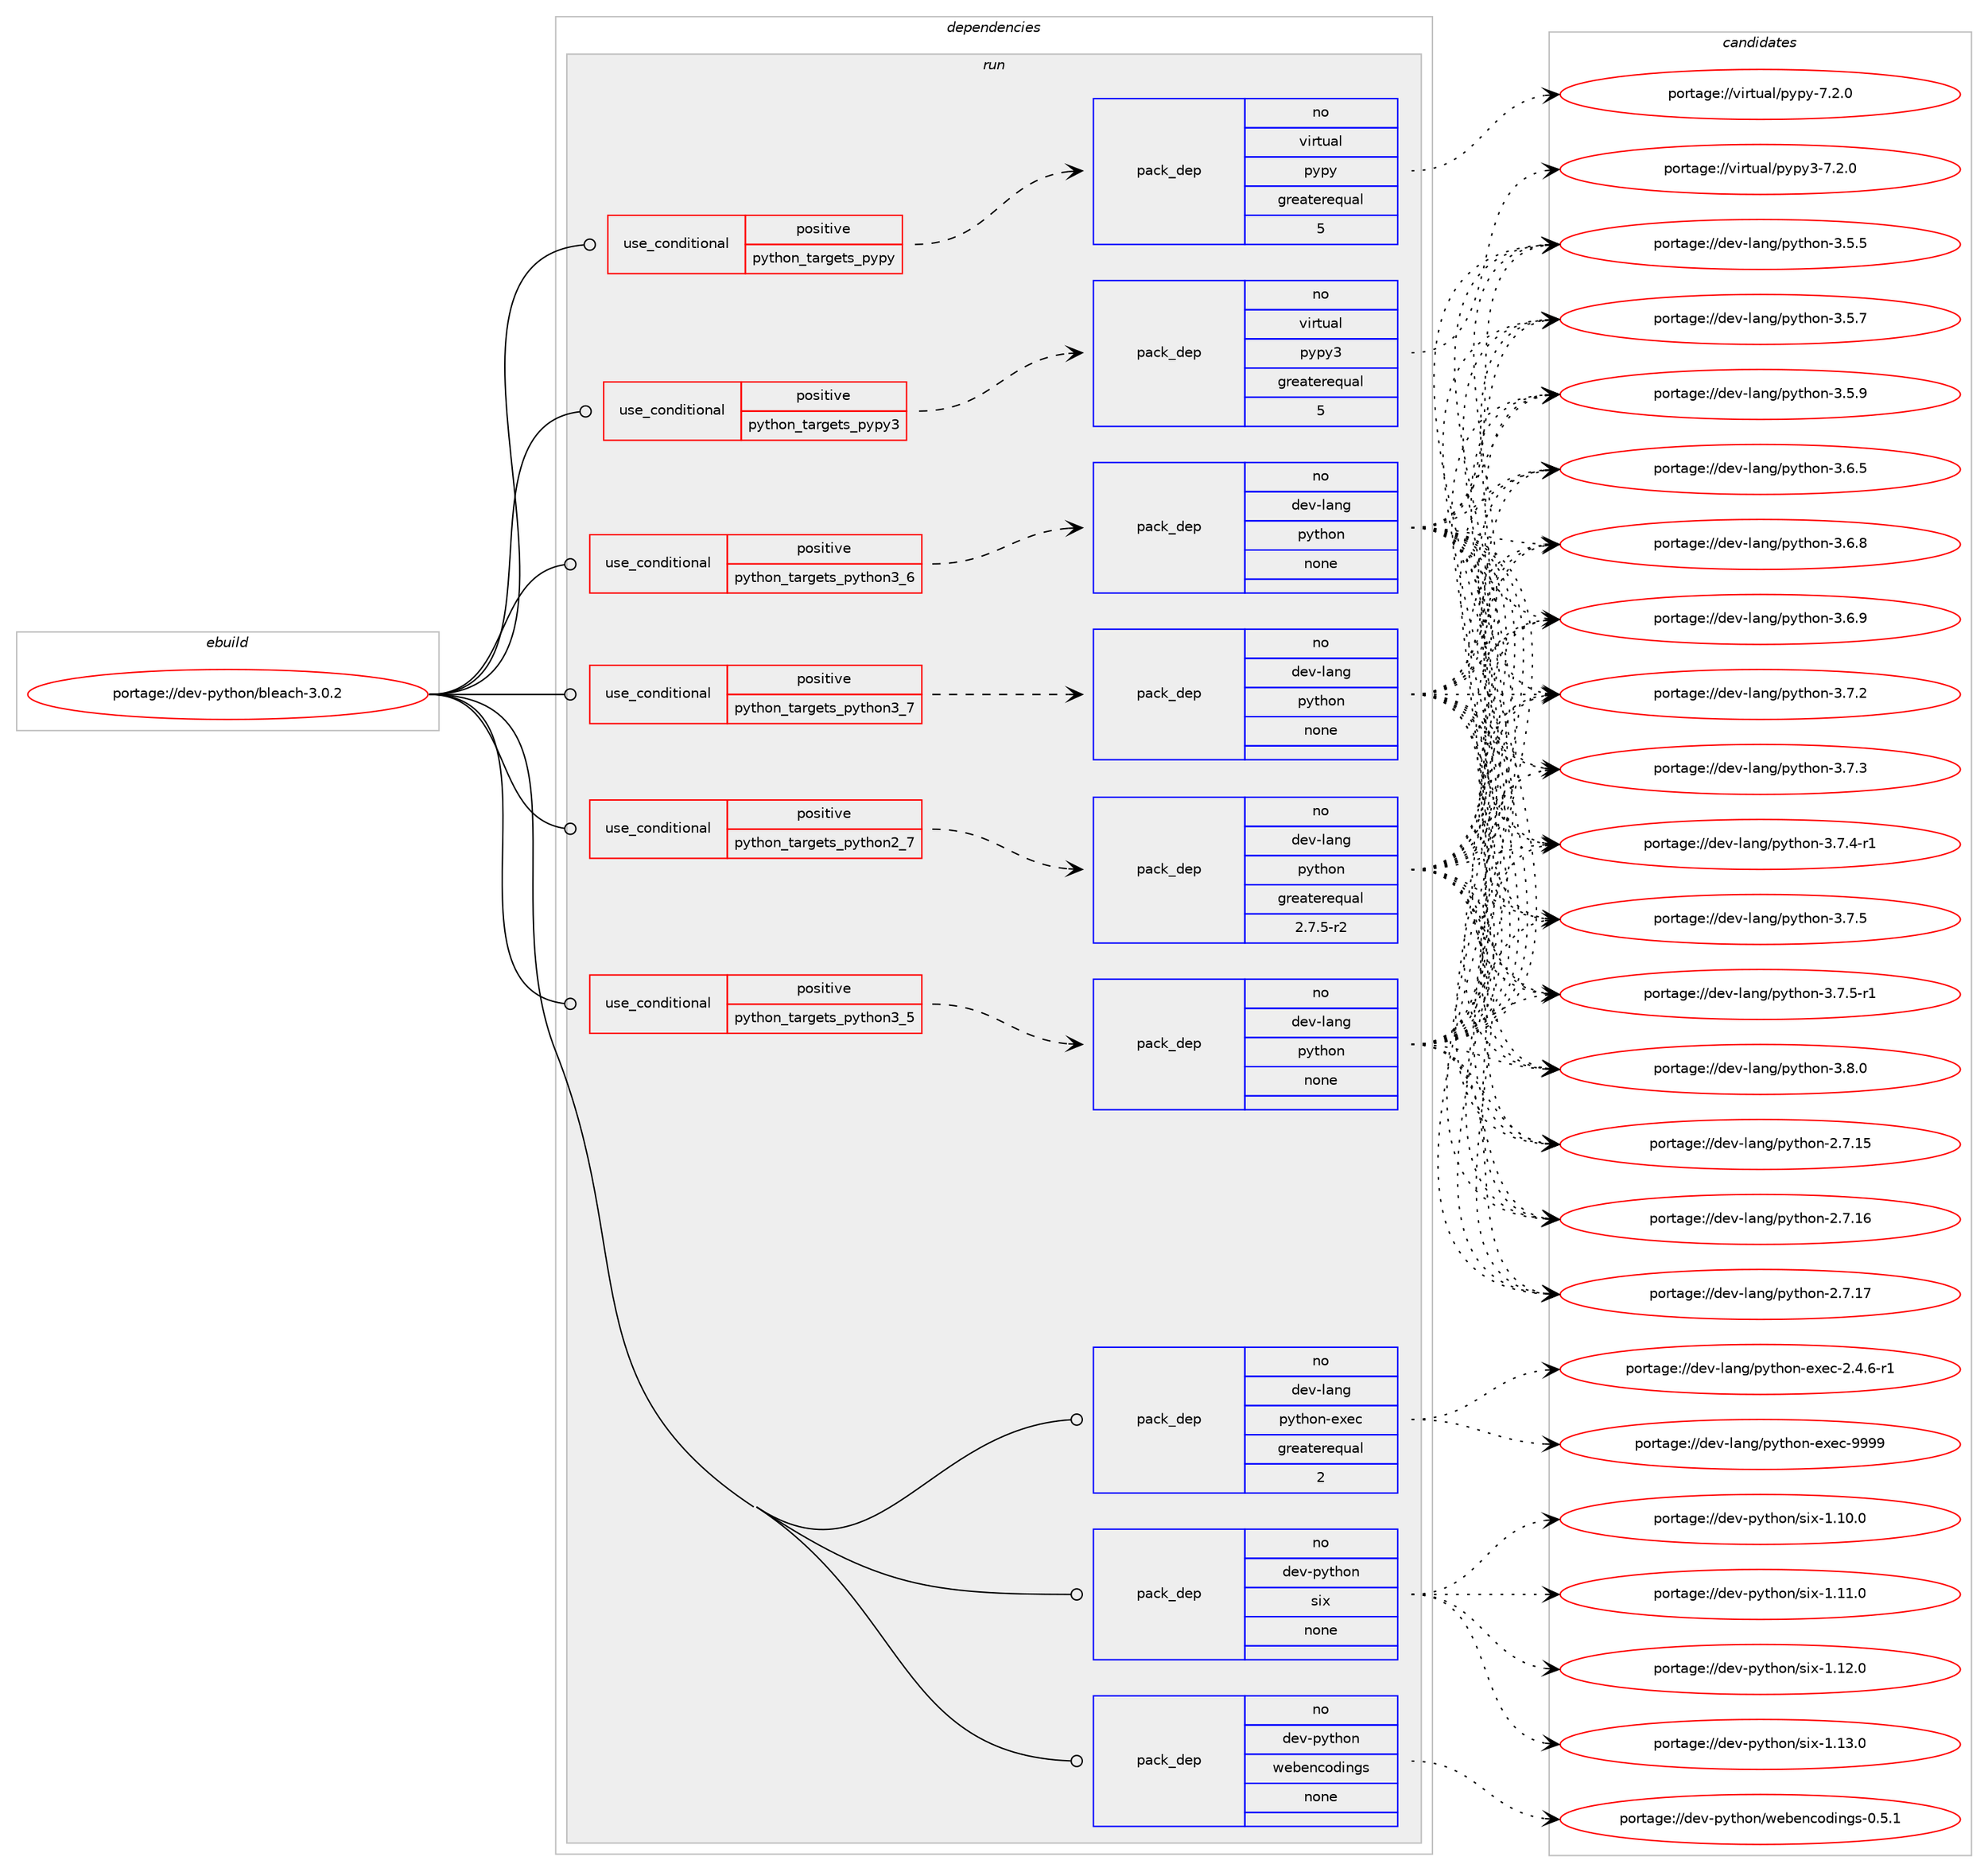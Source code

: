 digraph prolog {

# *************
# Graph options
# *************

newrank=true;
concentrate=true;
compound=true;
graph [rankdir=LR,fontname=Helvetica,fontsize=10,ranksep=1.5];#, ranksep=2.5, nodesep=0.2];
edge  [arrowhead=vee];
node  [fontname=Helvetica,fontsize=10];

# **********
# The ebuild
# **********

subgraph cluster_leftcol {
color=gray;
rank=same;
label=<<i>ebuild</i>>;
id [label="portage://dev-python/bleach-3.0.2", color=red, width=4, href="../dev-python/bleach-3.0.2.svg"];
}

# ****************
# The dependencies
# ****************

subgraph cluster_midcol {
color=gray;
label=<<i>dependencies</i>>;
subgraph cluster_compile {
fillcolor="#eeeeee";
style=filled;
label=<<i>compile</i>>;
}
subgraph cluster_compileandrun {
fillcolor="#eeeeee";
style=filled;
label=<<i>compile and run</i>>;
}
subgraph cluster_run {
fillcolor="#eeeeee";
style=filled;
label=<<i>run</i>>;
subgraph cond26251 {
dependency131999 [label=<<TABLE BORDER="0" CELLBORDER="1" CELLSPACING="0" CELLPADDING="4"><TR><TD ROWSPAN="3" CELLPADDING="10">use_conditional</TD></TR><TR><TD>positive</TD></TR><TR><TD>python_targets_pypy</TD></TR></TABLE>>, shape=none, color=red];
subgraph pack102440 {
dependency132000 [label=<<TABLE BORDER="0" CELLBORDER="1" CELLSPACING="0" CELLPADDING="4" WIDTH="220"><TR><TD ROWSPAN="6" CELLPADDING="30">pack_dep</TD></TR><TR><TD WIDTH="110">no</TD></TR><TR><TD>virtual</TD></TR><TR><TD>pypy</TD></TR><TR><TD>greaterequal</TD></TR><TR><TD>5</TD></TR></TABLE>>, shape=none, color=blue];
}
dependency131999:e -> dependency132000:w [weight=20,style="dashed",arrowhead="vee"];
}
id:e -> dependency131999:w [weight=20,style="solid",arrowhead="odot"];
subgraph cond26252 {
dependency132001 [label=<<TABLE BORDER="0" CELLBORDER="1" CELLSPACING="0" CELLPADDING="4"><TR><TD ROWSPAN="3" CELLPADDING="10">use_conditional</TD></TR><TR><TD>positive</TD></TR><TR><TD>python_targets_pypy3</TD></TR></TABLE>>, shape=none, color=red];
subgraph pack102441 {
dependency132002 [label=<<TABLE BORDER="0" CELLBORDER="1" CELLSPACING="0" CELLPADDING="4" WIDTH="220"><TR><TD ROWSPAN="6" CELLPADDING="30">pack_dep</TD></TR><TR><TD WIDTH="110">no</TD></TR><TR><TD>virtual</TD></TR><TR><TD>pypy3</TD></TR><TR><TD>greaterequal</TD></TR><TR><TD>5</TD></TR></TABLE>>, shape=none, color=blue];
}
dependency132001:e -> dependency132002:w [weight=20,style="dashed",arrowhead="vee"];
}
id:e -> dependency132001:w [weight=20,style="solid",arrowhead="odot"];
subgraph cond26253 {
dependency132003 [label=<<TABLE BORDER="0" CELLBORDER="1" CELLSPACING="0" CELLPADDING="4"><TR><TD ROWSPAN="3" CELLPADDING="10">use_conditional</TD></TR><TR><TD>positive</TD></TR><TR><TD>python_targets_python2_7</TD></TR></TABLE>>, shape=none, color=red];
subgraph pack102442 {
dependency132004 [label=<<TABLE BORDER="0" CELLBORDER="1" CELLSPACING="0" CELLPADDING="4" WIDTH="220"><TR><TD ROWSPAN="6" CELLPADDING="30">pack_dep</TD></TR><TR><TD WIDTH="110">no</TD></TR><TR><TD>dev-lang</TD></TR><TR><TD>python</TD></TR><TR><TD>greaterequal</TD></TR><TR><TD>2.7.5-r2</TD></TR></TABLE>>, shape=none, color=blue];
}
dependency132003:e -> dependency132004:w [weight=20,style="dashed",arrowhead="vee"];
}
id:e -> dependency132003:w [weight=20,style="solid",arrowhead="odot"];
subgraph cond26254 {
dependency132005 [label=<<TABLE BORDER="0" CELLBORDER="1" CELLSPACING="0" CELLPADDING="4"><TR><TD ROWSPAN="3" CELLPADDING="10">use_conditional</TD></TR><TR><TD>positive</TD></TR><TR><TD>python_targets_python3_5</TD></TR></TABLE>>, shape=none, color=red];
subgraph pack102443 {
dependency132006 [label=<<TABLE BORDER="0" CELLBORDER="1" CELLSPACING="0" CELLPADDING="4" WIDTH="220"><TR><TD ROWSPAN="6" CELLPADDING="30">pack_dep</TD></TR><TR><TD WIDTH="110">no</TD></TR><TR><TD>dev-lang</TD></TR><TR><TD>python</TD></TR><TR><TD>none</TD></TR><TR><TD></TD></TR></TABLE>>, shape=none, color=blue];
}
dependency132005:e -> dependency132006:w [weight=20,style="dashed",arrowhead="vee"];
}
id:e -> dependency132005:w [weight=20,style="solid",arrowhead="odot"];
subgraph cond26255 {
dependency132007 [label=<<TABLE BORDER="0" CELLBORDER="1" CELLSPACING="0" CELLPADDING="4"><TR><TD ROWSPAN="3" CELLPADDING="10">use_conditional</TD></TR><TR><TD>positive</TD></TR><TR><TD>python_targets_python3_6</TD></TR></TABLE>>, shape=none, color=red];
subgraph pack102444 {
dependency132008 [label=<<TABLE BORDER="0" CELLBORDER="1" CELLSPACING="0" CELLPADDING="4" WIDTH="220"><TR><TD ROWSPAN="6" CELLPADDING="30">pack_dep</TD></TR><TR><TD WIDTH="110">no</TD></TR><TR><TD>dev-lang</TD></TR><TR><TD>python</TD></TR><TR><TD>none</TD></TR><TR><TD></TD></TR></TABLE>>, shape=none, color=blue];
}
dependency132007:e -> dependency132008:w [weight=20,style="dashed",arrowhead="vee"];
}
id:e -> dependency132007:w [weight=20,style="solid",arrowhead="odot"];
subgraph cond26256 {
dependency132009 [label=<<TABLE BORDER="0" CELLBORDER="1" CELLSPACING="0" CELLPADDING="4"><TR><TD ROWSPAN="3" CELLPADDING="10">use_conditional</TD></TR><TR><TD>positive</TD></TR><TR><TD>python_targets_python3_7</TD></TR></TABLE>>, shape=none, color=red];
subgraph pack102445 {
dependency132010 [label=<<TABLE BORDER="0" CELLBORDER="1" CELLSPACING="0" CELLPADDING="4" WIDTH="220"><TR><TD ROWSPAN="6" CELLPADDING="30">pack_dep</TD></TR><TR><TD WIDTH="110">no</TD></TR><TR><TD>dev-lang</TD></TR><TR><TD>python</TD></TR><TR><TD>none</TD></TR><TR><TD></TD></TR></TABLE>>, shape=none, color=blue];
}
dependency132009:e -> dependency132010:w [weight=20,style="dashed",arrowhead="vee"];
}
id:e -> dependency132009:w [weight=20,style="solid",arrowhead="odot"];
subgraph pack102446 {
dependency132011 [label=<<TABLE BORDER="0" CELLBORDER="1" CELLSPACING="0" CELLPADDING="4" WIDTH="220"><TR><TD ROWSPAN="6" CELLPADDING="30">pack_dep</TD></TR><TR><TD WIDTH="110">no</TD></TR><TR><TD>dev-lang</TD></TR><TR><TD>python-exec</TD></TR><TR><TD>greaterequal</TD></TR><TR><TD>2</TD></TR></TABLE>>, shape=none, color=blue];
}
id:e -> dependency132011:w [weight=20,style="solid",arrowhead="odot"];
subgraph pack102447 {
dependency132012 [label=<<TABLE BORDER="0" CELLBORDER="1" CELLSPACING="0" CELLPADDING="4" WIDTH="220"><TR><TD ROWSPAN="6" CELLPADDING="30">pack_dep</TD></TR><TR><TD WIDTH="110">no</TD></TR><TR><TD>dev-python</TD></TR><TR><TD>six</TD></TR><TR><TD>none</TD></TR><TR><TD></TD></TR></TABLE>>, shape=none, color=blue];
}
id:e -> dependency132012:w [weight=20,style="solid",arrowhead="odot"];
subgraph pack102448 {
dependency132013 [label=<<TABLE BORDER="0" CELLBORDER="1" CELLSPACING="0" CELLPADDING="4" WIDTH="220"><TR><TD ROWSPAN="6" CELLPADDING="30">pack_dep</TD></TR><TR><TD WIDTH="110">no</TD></TR><TR><TD>dev-python</TD></TR><TR><TD>webencodings</TD></TR><TR><TD>none</TD></TR><TR><TD></TD></TR></TABLE>>, shape=none, color=blue];
}
id:e -> dependency132013:w [weight=20,style="solid",arrowhead="odot"];
}
}

# **************
# The candidates
# **************

subgraph cluster_choices {
rank=same;
color=gray;
label=<<i>candidates</i>>;

subgraph choice102440 {
color=black;
nodesep=1;
choiceportage1181051141161179710847112121112121455546504648 [label="portage://virtual/pypy-7.2.0", color=red, width=4,href="../virtual/pypy-7.2.0.svg"];
dependency132000:e -> choiceportage1181051141161179710847112121112121455546504648:w [style=dotted,weight="100"];
}
subgraph choice102441 {
color=black;
nodesep=1;
choiceportage118105114116117971084711212111212151455546504648 [label="portage://virtual/pypy3-7.2.0", color=red, width=4,href="../virtual/pypy3-7.2.0.svg"];
dependency132002:e -> choiceportage118105114116117971084711212111212151455546504648:w [style=dotted,weight="100"];
}
subgraph choice102442 {
color=black;
nodesep=1;
choiceportage10010111845108971101034711212111610411111045504655464953 [label="portage://dev-lang/python-2.7.15", color=red, width=4,href="../dev-lang/python-2.7.15.svg"];
choiceportage10010111845108971101034711212111610411111045504655464954 [label="portage://dev-lang/python-2.7.16", color=red, width=4,href="../dev-lang/python-2.7.16.svg"];
choiceportage10010111845108971101034711212111610411111045504655464955 [label="portage://dev-lang/python-2.7.17", color=red, width=4,href="../dev-lang/python-2.7.17.svg"];
choiceportage100101118451089711010347112121116104111110455146534653 [label="portage://dev-lang/python-3.5.5", color=red, width=4,href="../dev-lang/python-3.5.5.svg"];
choiceportage100101118451089711010347112121116104111110455146534655 [label="portage://dev-lang/python-3.5.7", color=red, width=4,href="../dev-lang/python-3.5.7.svg"];
choiceportage100101118451089711010347112121116104111110455146534657 [label="portage://dev-lang/python-3.5.9", color=red, width=4,href="../dev-lang/python-3.5.9.svg"];
choiceportage100101118451089711010347112121116104111110455146544653 [label="portage://dev-lang/python-3.6.5", color=red, width=4,href="../dev-lang/python-3.6.5.svg"];
choiceportage100101118451089711010347112121116104111110455146544656 [label="portage://dev-lang/python-3.6.8", color=red, width=4,href="../dev-lang/python-3.6.8.svg"];
choiceportage100101118451089711010347112121116104111110455146544657 [label="portage://dev-lang/python-3.6.9", color=red, width=4,href="../dev-lang/python-3.6.9.svg"];
choiceportage100101118451089711010347112121116104111110455146554650 [label="portage://dev-lang/python-3.7.2", color=red, width=4,href="../dev-lang/python-3.7.2.svg"];
choiceportage100101118451089711010347112121116104111110455146554651 [label="portage://dev-lang/python-3.7.3", color=red, width=4,href="../dev-lang/python-3.7.3.svg"];
choiceportage1001011184510897110103471121211161041111104551465546524511449 [label="portage://dev-lang/python-3.7.4-r1", color=red, width=4,href="../dev-lang/python-3.7.4-r1.svg"];
choiceportage100101118451089711010347112121116104111110455146554653 [label="portage://dev-lang/python-3.7.5", color=red, width=4,href="../dev-lang/python-3.7.5.svg"];
choiceportage1001011184510897110103471121211161041111104551465546534511449 [label="portage://dev-lang/python-3.7.5-r1", color=red, width=4,href="../dev-lang/python-3.7.5-r1.svg"];
choiceportage100101118451089711010347112121116104111110455146564648 [label="portage://dev-lang/python-3.8.0", color=red, width=4,href="../dev-lang/python-3.8.0.svg"];
dependency132004:e -> choiceportage10010111845108971101034711212111610411111045504655464953:w [style=dotted,weight="100"];
dependency132004:e -> choiceportage10010111845108971101034711212111610411111045504655464954:w [style=dotted,weight="100"];
dependency132004:e -> choiceportage10010111845108971101034711212111610411111045504655464955:w [style=dotted,weight="100"];
dependency132004:e -> choiceportage100101118451089711010347112121116104111110455146534653:w [style=dotted,weight="100"];
dependency132004:e -> choiceportage100101118451089711010347112121116104111110455146534655:w [style=dotted,weight="100"];
dependency132004:e -> choiceportage100101118451089711010347112121116104111110455146534657:w [style=dotted,weight="100"];
dependency132004:e -> choiceportage100101118451089711010347112121116104111110455146544653:w [style=dotted,weight="100"];
dependency132004:e -> choiceportage100101118451089711010347112121116104111110455146544656:w [style=dotted,weight="100"];
dependency132004:e -> choiceportage100101118451089711010347112121116104111110455146544657:w [style=dotted,weight="100"];
dependency132004:e -> choiceportage100101118451089711010347112121116104111110455146554650:w [style=dotted,weight="100"];
dependency132004:e -> choiceportage100101118451089711010347112121116104111110455146554651:w [style=dotted,weight="100"];
dependency132004:e -> choiceportage1001011184510897110103471121211161041111104551465546524511449:w [style=dotted,weight="100"];
dependency132004:e -> choiceportage100101118451089711010347112121116104111110455146554653:w [style=dotted,weight="100"];
dependency132004:e -> choiceportage1001011184510897110103471121211161041111104551465546534511449:w [style=dotted,weight="100"];
dependency132004:e -> choiceportage100101118451089711010347112121116104111110455146564648:w [style=dotted,weight="100"];
}
subgraph choice102443 {
color=black;
nodesep=1;
choiceportage10010111845108971101034711212111610411111045504655464953 [label="portage://dev-lang/python-2.7.15", color=red, width=4,href="../dev-lang/python-2.7.15.svg"];
choiceportage10010111845108971101034711212111610411111045504655464954 [label="portage://dev-lang/python-2.7.16", color=red, width=4,href="../dev-lang/python-2.7.16.svg"];
choiceportage10010111845108971101034711212111610411111045504655464955 [label="portage://dev-lang/python-2.7.17", color=red, width=4,href="../dev-lang/python-2.7.17.svg"];
choiceportage100101118451089711010347112121116104111110455146534653 [label="portage://dev-lang/python-3.5.5", color=red, width=4,href="../dev-lang/python-3.5.5.svg"];
choiceportage100101118451089711010347112121116104111110455146534655 [label="portage://dev-lang/python-3.5.7", color=red, width=4,href="../dev-lang/python-3.5.7.svg"];
choiceportage100101118451089711010347112121116104111110455146534657 [label="portage://dev-lang/python-3.5.9", color=red, width=4,href="../dev-lang/python-3.5.9.svg"];
choiceportage100101118451089711010347112121116104111110455146544653 [label="portage://dev-lang/python-3.6.5", color=red, width=4,href="../dev-lang/python-3.6.5.svg"];
choiceportage100101118451089711010347112121116104111110455146544656 [label="portage://dev-lang/python-3.6.8", color=red, width=4,href="../dev-lang/python-3.6.8.svg"];
choiceportage100101118451089711010347112121116104111110455146544657 [label="portage://dev-lang/python-3.6.9", color=red, width=4,href="../dev-lang/python-3.6.9.svg"];
choiceportage100101118451089711010347112121116104111110455146554650 [label="portage://dev-lang/python-3.7.2", color=red, width=4,href="../dev-lang/python-3.7.2.svg"];
choiceportage100101118451089711010347112121116104111110455146554651 [label="portage://dev-lang/python-3.7.3", color=red, width=4,href="../dev-lang/python-3.7.3.svg"];
choiceportage1001011184510897110103471121211161041111104551465546524511449 [label="portage://dev-lang/python-3.7.4-r1", color=red, width=4,href="../dev-lang/python-3.7.4-r1.svg"];
choiceportage100101118451089711010347112121116104111110455146554653 [label="portage://dev-lang/python-3.7.5", color=red, width=4,href="../dev-lang/python-3.7.5.svg"];
choiceportage1001011184510897110103471121211161041111104551465546534511449 [label="portage://dev-lang/python-3.7.5-r1", color=red, width=4,href="../dev-lang/python-3.7.5-r1.svg"];
choiceportage100101118451089711010347112121116104111110455146564648 [label="portage://dev-lang/python-3.8.0", color=red, width=4,href="../dev-lang/python-3.8.0.svg"];
dependency132006:e -> choiceportage10010111845108971101034711212111610411111045504655464953:w [style=dotted,weight="100"];
dependency132006:e -> choiceportage10010111845108971101034711212111610411111045504655464954:w [style=dotted,weight="100"];
dependency132006:e -> choiceportage10010111845108971101034711212111610411111045504655464955:w [style=dotted,weight="100"];
dependency132006:e -> choiceportage100101118451089711010347112121116104111110455146534653:w [style=dotted,weight="100"];
dependency132006:e -> choiceportage100101118451089711010347112121116104111110455146534655:w [style=dotted,weight="100"];
dependency132006:e -> choiceportage100101118451089711010347112121116104111110455146534657:w [style=dotted,weight="100"];
dependency132006:e -> choiceportage100101118451089711010347112121116104111110455146544653:w [style=dotted,weight="100"];
dependency132006:e -> choiceportage100101118451089711010347112121116104111110455146544656:w [style=dotted,weight="100"];
dependency132006:e -> choiceportage100101118451089711010347112121116104111110455146544657:w [style=dotted,weight="100"];
dependency132006:e -> choiceportage100101118451089711010347112121116104111110455146554650:w [style=dotted,weight="100"];
dependency132006:e -> choiceportage100101118451089711010347112121116104111110455146554651:w [style=dotted,weight="100"];
dependency132006:e -> choiceportage1001011184510897110103471121211161041111104551465546524511449:w [style=dotted,weight="100"];
dependency132006:e -> choiceportage100101118451089711010347112121116104111110455146554653:w [style=dotted,weight="100"];
dependency132006:e -> choiceportage1001011184510897110103471121211161041111104551465546534511449:w [style=dotted,weight="100"];
dependency132006:e -> choiceportage100101118451089711010347112121116104111110455146564648:w [style=dotted,weight="100"];
}
subgraph choice102444 {
color=black;
nodesep=1;
choiceportage10010111845108971101034711212111610411111045504655464953 [label="portage://dev-lang/python-2.7.15", color=red, width=4,href="../dev-lang/python-2.7.15.svg"];
choiceportage10010111845108971101034711212111610411111045504655464954 [label="portage://dev-lang/python-2.7.16", color=red, width=4,href="../dev-lang/python-2.7.16.svg"];
choiceportage10010111845108971101034711212111610411111045504655464955 [label="portage://dev-lang/python-2.7.17", color=red, width=4,href="../dev-lang/python-2.7.17.svg"];
choiceportage100101118451089711010347112121116104111110455146534653 [label="portage://dev-lang/python-3.5.5", color=red, width=4,href="../dev-lang/python-3.5.5.svg"];
choiceportage100101118451089711010347112121116104111110455146534655 [label="portage://dev-lang/python-3.5.7", color=red, width=4,href="../dev-lang/python-3.5.7.svg"];
choiceportage100101118451089711010347112121116104111110455146534657 [label="portage://dev-lang/python-3.5.9", color=red, width=4,href="../dev-lang/python-3.5.9.svg"];
choiceportage100101118451089711010347112121116104111110455146544653 [label="portage://dev-lang/python-3.6.5", color=red, width=4,href="../dev-lang/python-3.6.5.svg"];
choiceportage100101118451089711010347112121116104111110455146544656 [label="portage://dev-lang/python-3.6.8", color=red, width=4,href="../dev-lang/python-3.6.8.svg"];
choiceportage100101118451089711010347112121116104111110455146544657 [label="portage://dev-lang/python-3.6.9", color=red, width=4,href="../dev-lang/python-3.6.9.svg"];
choiceportage100101118451089711010347112121116104111110455146554650 [label="portage://dev-lang/python-3.7.2", color=red, width=4,href="../dev-lang/python-3.7.2.svg"];
choiceportage100101118451089711010347112121116104111110455146554651 [label="portage://dev-lang/python-3.7.3", color=red, width=4,href="../dev-lang/python-3.7.3.svg"];
choiceportage1001011184510897110103471121211161041111104551465546524511449 [label="portage://dev-lang/python-3.7.4-r1", color=red, width=4,href="../dev-lang/python-3.7.4-r1.svg"];
choiceportage100101118451089711010347112121116104111110455146554653 [label="portage://dev-lang/python-3.7.5", color=red, width=4,href="../dev-lang/python-3.7.5.svg"];
choiceportage1001011184510897110103471121211161041111104551465546534511449 [label="portage://dev-lang/python-3.7.5-r1", color=red, width=4,href="../dev-lang/python-3.7.5-r1.svg"];
choiceportage100101118451089711010347112121116104111110455146564648 [label="portage://dev-lang/python-3.8.0", color=red, width=4,href="../dev-lang/python-3.8.0.svg"];
dependency132008:e -> choiceportage10010111845108971101034711212111610411111045504655464953:w [style=dotted,weight="100"];
dependency132008:e -> choiceportage10010111845108971101034711212111610411111045504655464954:w [style=dotted,weight="100"];
dependency132008:e -> choiceportage10010111845108971101034711212111610411111045504655464955:w [style=dotted,weight="100"];
dependency132008:e -> choiceportage100101118451089711010347112121116104111110455146534653:w [style=dotted,weight="100"];
dependency132008:e -> choiceportage100101118451089711010347112121116104111110455146534655:w [style=dotted,weight="100"];
dependency132008:e -> choiceportage100101118451089711010347112121116104111110455146534657:w [style=dotted,weight="100"];
dependency132008:e -> choiceportage100101118451089711010347112121116104111110455146544653:w [style=dotted,weight="100"];
dependency132008:e -> choiceportage100101118451089711010347112121116104111110455146544656:w [style=dotted,weight="100"];
dependency132008:e -> choiceportage100101118451089711010347112121116104111110455146544657:w [style=dotted,weight="100"];
dependency132008:e -> choiceportage100101118451089711010347112121116104111110455146554650:w [style=dotted,weight="100"];
dependency132008:e -> choiceportage100101118451089711010347112121116104111110455146554651:w [style=dotted,weight="100"];
dependency132008:e -> choiceportage1001011184510897110103471121211161041111104551465546524511449:w [style=dotted,weight="100"];
dependency132008:e -> choiceportage100101118451089711010347112121116104111110455146554653:w [style=dotted,weight="100"];
dependency132008:e -> choiceportage1001011184510897110103471121211161041111104551465546534511449:w [style=dotted,weight="100"];
dependency132008:e -> choiceportage100101118451089711010347112121116104111110455146564648:w [style=dotted,weight="100"];
}
subgraph choice102445 {
color=black;
nodesep=1;
choiceportage10010111845108971101034711212111610411111045504655464953 [label="portage://dev-lang/python-2.7.15", color=red, width=4,href="../dev-lang/python-2.7.15.svg"];
choiceportage10010111845108971101034711212111610411111045504655464954 [label="portage://dev-lang/python-2.7.16", color=red, width=4,href="../dev-lang/python-2.7.16.svg"];
choiceportage10010111845108971101034711212111610411111045504655464955 [label="portage://dev-lang/python-2.7.17", color=red, width=4,href="../dev-lang/python-2.7.17.svg"];
choiceportage100101118451089711010347112121116104111110455146534653 [label="portage://dev-lang/python-3.5.5", color=red, width=4,href="../dev-lang/python-3.5.5.svg"];
choiceportage100101118451089711010347112121116104111110455146534655 [label="portage://dev-lang/python-3.5.7", color=red, width=4,href="../dev-lang/python-3.5.7.svg"];
choiceportage100101118451089711010347112121116104111110455146534657 [label="portage://dev-lang/python-3.5.9", color=red, width=4,href="../dev-lang/python-3.5.9.svg"];
choiceportage100101118451089711010347112121116104111110455146544653 [label="portage://dev-lang/python-3.6.5", color=red, width=4,href="../dev-lang/python-3.6.5.svg"];
choiceportage100101118451089711010347112121116104111110455146544656 [label="portage://dev-lang/python-3.6.8", color=red, width=4,href="../dev-lang/python-3.6.8.svg"];
choiceportage100101118451089711010347112121116104111110455146544657 [label="portage://dev-lang/python-3.6.9", color=red, width=4,href="../dev-lang/python-3.6.9.svg"];
choiceportage100101118451089711010347112121116104111110455146554650 [label="portage://dev-lang/python-3.7.2", color=red, width=4,href="../dev-lang/python-3.7.2.svg"];
choiceportage100101118451089711010347112121116104111110455146554651 [label="portage://dev-lang/python-3.7.3", color=red, width=4,href="../dev-lang/python-3.7.3.svg"];
choiceportage1001011184510897110103471121211161041111104551465546524511449 [label="portage://dev-lang/python-3.7.4-r1", color=red, width=4,href="../dev-lang/python-3.7.4-r1.svg"];
choiceportage100101118451089711010347112121116104111110455146554653 [label="portage://dev-lang/python-3.7.5", color=red, width=4,href="../dev-lang/python-3.7.5.svg"];
choiceportage1001011184510897110103471121211161041111104551465546534511449 [label="portage://dev-lang/python-3.7.5-r1", color=red, width=4,href="../dev-lang/python-3.7.5-r1.svg"];
choiceportage100101118451089711010347112121116104111110455146564648 [label="portage://dev-lang/python-3.8.0", color=red, width=4,href="../dev-lang/python-3.8.0.svg"];
dependency132010:e -> choiceportage10010111845108971101034711212111610411111045504655464953:w [style=dotted,weight="100"];
dependency132010:e -> choiceportage10010111845108971101034711212111610411111045504655464954:w [style=dotted,weight="100"];
dependency132010:e -> choiceportage10010111845108971101034711212111610411111045504655464955:w [style=dotted,weight="100"];
dependency132010:e -> choiceportage100101118451089711010347112121116104111110455146534653:w [style=dotted,weight="100"];
dependency132010:e -> choiceportage100101118451089711010347112121116104111110455146534655:w [style=dotted,weight="100"];
dependency132010:e -> choiceportage100101118451089711010347112121116104111110455146534657:w [style=dotted,weight="100"];
dependency132010:e -> choiceportage100101118451089711010347112121116104111110455146544653:w [style=dotted,weight="100"];
dependency132010:e -> choiceportage100101118451089711010347112121116104111110455146544656:w [style=dotted,weight="100"];
dependency132010:e -> choiceportage100101118451089711010347112121116104111110455146544657:w [style=dotted,weight="100"];
dependency132010:e -> choiceportage100101118451089711010347112121116104111110455146554650:w [style=dotted,weight="100"];
dependency132010:e -> choiceportage100101118451089711010347112121116104111110455146554651:w [style=dotted,weight="100"];
dependency132010:e -> choiceportage1001011184510897110103471121211161041111104551465546524511449:w [style=dotted,weight="100"];
dependency132010:e -> choiceportage100101118451089711010347112121116104111110455146554653:w [style=dotted,weight="100"];
dependency132010:e -> choiceportage1001011184510897110103471121211161041111104551465546534511449:w [style=dotted,weight="100"];
dependency132010:e -> choiceportage100101118451089711010347112121116104111110455146564648:w [style=dotted,weight="100"];
}
subgraph choice102446 {
color=black;
nodesep=1;
choiceportage10010111845108971101034711212111610411111045101120101994550465246544511449 [label="portage://dev-lang/python-exec-2.4.6-r1", color=red, width=4,href="../dev-lang/python-exec-2.4.6-r1.svg"];
choiceportage10010111845108971101034711212111610411111045101120101994557575757 [label="portage://dev-lang/python-exec-9999", color=red, width=4,href="../dev-lang/python-exec-9999.svg"];
dependency132011:e -> choiceportage10010111845108971101034711212111610411111045101120101994550465246544511449:w [style=dotted,weight="100"];
dependency132011:e -> choiceportage10010111845108971101034711212111610411111045101120101994557575757:w [style=dotted,weight="100"];
}
subgraph choice102447 {
color=black;
nodesep=1;
choiceportage100101118451121211161041111104711510512045494649484648 [label="portage://dev-python/six-1.10.0", color=red, width=4,href="../dev-python/six-1.10.0.svg"];
choiceportage100101118451121211161041111104711510512045494649494648 [label="portage://dev-python/six-1.11.0", color=red, width=4,href="../dev-python/six-1.11.0.svg"];
choiceportage100101118451121211161041111104711510512045494649504648 [label="portage://dev-python/six-1.12.0", color=red, width=4,href="../dev-python/six-1.12.0.svg"];
choiceportage100101118451121211161041111104711510512045494649514648 [label="portage://dev-python/six-1.13.0", color=red, width=4,href="../dev-python/six-1.13.0.svg"];
dependency132012:e -> choiceportage100101118451121211161041111104711510512045494649484648:w [style=dotted,weight="100"];
dependency132012:e -> choiceportage100101118451121211161041111104711510512045494649494648:w [style=dotted,weight="100"];
dependency132012:e -> choiceportage100101118451121211161041111104711510512045494649504648:w [style=dotted,weight="100"];
dependency132012:e -> choiceportage100101118451121211161041111104711510512045494649514648:w [style=dotted,weight="100"];
}
subgraph choice102448 {
color=black;
nodesep=1;
choiceportage10010111845112121116104111110471191019810111099111100105110103115454846534649 [label="portage://dev-python/webencodings-0.5.1", color=red, width=4,href="../dev-python/webencodings-0.5.1.svg"];
dependency132013:e -> choiceportage10010111845112121116104111110471191019810111099111100105110103115454846534649:w [style=dotted,weight="100"];
}
}

}
